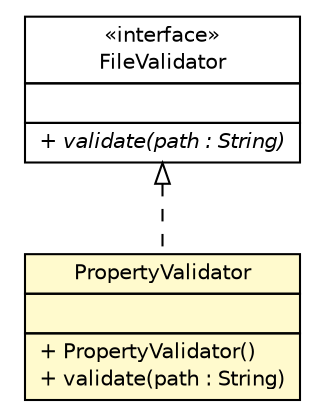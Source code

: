 #!/usr/local/bin/dot
#
# Class diagram 
# Generated by UMLGraph version R5_6-24-gf6e263 (http://www.umlgraph.org/)
#

digraph G {
	edge [fontname="Helvetica",fontsize=10,labelfontname="Helvetica",labelfontsize=10];
	node [fontname="Helvetica",fontsize=10,shape=plaintext];
	nodesep=0.25;
	ranksep=0.5;
	// cn.home1.oss.environment.configlint.PropertyValidator
	c20 [label=<<table title="cn.home1.oss.environment.configlint.PropertyValidator" border="0" cellborder="1" cellspacing="0" cellpadding="2" port="p" bgcolor="lemonChiffon" href="./PropertyValidator.html">
		<tr><td><table border="0" cellspacing="0" cellpadding="1">
<tr><td align="center" balign="center"> PropertyValidator </td></tr>
		</table></td></tr>
		<tr><td><table border="0" cellspacing="0" cellpadding="1">
<tr><td align="left" balign="left">  </td></tr>
		</table></td></tr>
		<tr><td><table border="0" cellspacing="0" cellpadding="1">
<tr><td align="left" balign="left"> + PropertyValidator() </td></tr>
<tr><td align="left" balign="left"> + validate(path : String) </td></tr>
		</table></td></tr>
		</table>>, URL="./PropertyValidator.html", fontname="Helvetica", fontcolor="black", fontsize=10.0];
	// cn.home1.oss.environment.configlint.FileValidator
	c21 [label=<<table title="cn.home1.oss.environment.configlint.FileValidator" border="0" cellborder="1" cellspacing="0" cellpadding="2" port="p" href="./FileValidator.html">
		<tr><td><table border="0" cellspacing="0" cellpadding="1">
<tr><td align="center" balign="center"> &#171;interface&#187; </td></tr>
<tr><td align="center" balign="center"> FileValidator </td></tr>
		</table></td></tr>
		<tr><td><table border="0" cellspacing="0" cellpadding="1">
<tr><td align="left" balign="left">  </td></tr>
		</table></td></tr>
		<tr><td><table border="0" cellspacing="0" cellpadding="1">
<tr><td align="left" balign="left"><font face="Helvetica-Oblique" point-size="10.0"> + validate(path : String) </font></td></tr>
		</table></td></tr>
		</table>>, URL="./FileValidator.html", fontname="Helvetica", fontcolor="black", fontsize=10.0];
	//cn.home1.oss.environment.configlint.PropertyValidator implements cn.home1.oss.environment.configlint.FileValidator
	c21:p -> c20:p [dir=back,arrowtail=empty,style=dashed];
}

